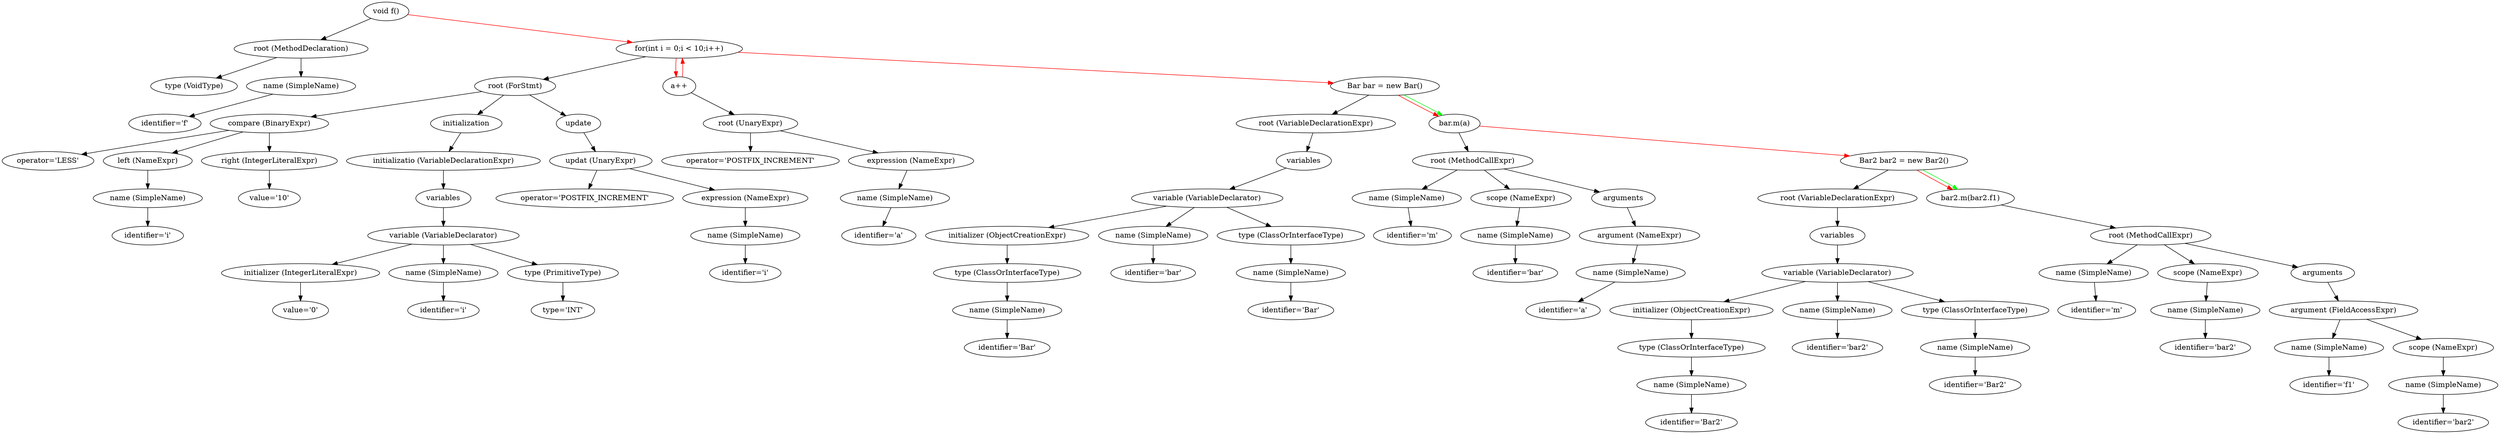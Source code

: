digraph {
n0 [label="void f()" , line=10, hasException=" false"];
n1 [label="root (MethodDeclaration)", ast_node="true"];
n0 -> n1[color=black];
n2 [label="type (VoidType)", ast_node="true"];
n1 -> n2[color=black];
n3 [label="name (SimpleName)", ast_node="true"];
n1 -> n3[color=black];
n4 [label="identifier='f'", ast_node="true"];
n3 -> n4[color=black];
n5 [label="for(int i = 0;i < 10;i++)" , line=11, hasException=" false"];
n6 [label="root (ForStmt)", ast_node="true"];
n5 -> n6[color=black];
n7 [label="compare (BinaryExpr)", ast_node="true"];
n6 -> n7[color=black];
n8 [label="operator='LESS'", ast_node="true"];
n7 -> n8[color=black];
n9 [label="left (NameExpr)", ast_node="true"];
n7 -> n9[color=black];
n10 [label="name (SimpleName)", ast_node="true"];
n9 -> n10[color=black];
n11 [label="identifier='i'", ast_node="true"];
n10 -> n11[color=black];
n12 [label="right (IntegerLiteralExpr)", ast_node="true"];
n7 -> n12[color=black];
n13 [label="value='10'", ast_node="true"];
n12 -> n13[color=black];
n14 [label="initialization", ast_node="true"];
n6 -> n14[color=black];
n15 [label="initializatio (VariableDeclarationExpr)", ast_node="true"];
n14 -> n15[color=black];
n16 [label="variables", ast_node="true"];
n15 -> n16[color=black];
n17 [label="variable (VariableDeclarator)", ast_node="true"];
n16 -> n17[color=black];
n18 [label="initializer (IntegerLiteralExpr)", ast_node="true"];
n17 -> n18[color=black];
n19 [label="value='0'", ast_node="true"];
n18 -> n19[color=black];
n20 [label="name (SimpleName)", ast_node="true"];
n17 -> n20[color=black];
n21 [label="identifier='i'", ast_node="true"];
n20 -> n21[color=black];
n22 [label="type (PrimitiveType)", ast_node="true"];
n17 -> n22[color=black];
n23 [label="type='INT'", ast_node="true"];
n22 -> n23[color=black];
n24 [label="update", ast_node="true"];
n6 -> n24[color=black];
n25 [label="updat (UnaryExpr)", ast_node="true"];
n24 -> n25[color=black];
n26 [label="operator='POSTFIX_INCREMENT'", ast_node="true"];
n25 -> n26[color=black];
n27 [label="expression (NameExpr)", ast_node="true"];
n25 -> n27[color=black];
n28 [label="name (SimpleName)", ast_node="true"];
n27 -> n28[color=black];
n29 [label="identifier='i'", ast_node="true"];
n28 -> n29[color=black];
n0 -> n5[color=red];
n30 [label="a++" , line=12, hasException=" false"];
n31 [label="root (UnaryExpr)", ast_node="true"];
n30 -> n31[color=black];
n32 [label="operator='POSTFIX_INCREMENT'", ast_node="true"];
n31 -> n32[color=black];
n33 [label="expression (NameExpr)", ast_node="true"];
n31 -> n33[color=black];
n34 [label="name (SimpleName)", ast_node="true"];
n33 -> n34[color=black];
n35 [label="identifier='a'", ast_node="true"];
n34 -> n35[color=black];
n36 [label="Bar bar = new Bar()" , line=14, hasException=" false"];
n37 [label="root (VariableDeclarationExpr)", ast_node="true"];
n36 -> n37[color=black];
n38 [label="variables", ast_node="true"];
n37 -> n38[color=black];
n39 [label="variable (VariableDeclarator)", ast_node="true"];
n38 -> n39[color=black];
n40 [label="initializer (ObjectCreationExpr)", ast_node="true"];
n39 -> n40[color=black];
n41 [label="type (ClassOrInterfaceType)", ast_node="true"];
n40 -> n41[color=black];
n42 [label="name (SimpleName)", ast_node="true"];
n41 -> n42[color=black];
n43 [label="identifier='Bar'", ast_node="true"];
n42 -> n43[color=black];
n44 [label="name (SimpleName)", ast_node="true"];
n39 -> n44[color=black];
n45 [label="identifier='bar'", ast_node="true"];
n44 -> n45[color=black];
n46 [label="type (ClassOrInterfaceType)", ast_node="true"];
n39 -> n46[color=black];
n47 [label="name (SimpleName)", ast_node="true"];
n46 -> n47[color=black];
n48 [label="identifier='Bar'", ast_node="true"];
n47 -> n48[color=black];
n5 -> n30[color=red];
n5 -> n36[color=red];
n30 -> n5[color=red];
n49 [label="bar.m(a)" , line=15, hasException=" false"];
n50 [label="root (MethodCallExpr)", ast_node="true"];
n49 -> n50[color=black];
n51 [label="name (SimpleName)", ast_node="true"];
n50 -> n51[color=black];
n52 [label="identifier='m'", ast_node="true"];
n51 -> n52[color=black];
n53 [label="scope (NameExpr)", ast_node="true"];
n50 -> n53[color=black];
n54 [label="name (SimpleName)", ast_node="true"];
n53 -> n54[color=black];
n55 [label="identifier='bar'", ast_node="true"];
n54 -> n55[color=black];
n56 [label="arguments", ast_node="true"];
n50 -> n56[color=black];
n57 [label="argument (NameExpr)", ast_node="true"];
n56 -> n57[color=black];
n58 [label="name (SimpleName)", ast_node="true"];
n57 -> n58[color=black];
n59 [label="identifier='a'", ast_node="true"];
n58 -> n59[color=black];
n36 -> n49[color=red];
n60 [label="Bar2 bar2 = new Bar2()" , line=16, hasException=" false"];
n61 [label="root (VariableDeclarationExpr)", ast_node="true"];
n60 -> n61[color=black];
n62 [label="variables", ast_node="true"];
n61 -> n62[color=black];
n63 [label="variable (VariableDeclarator)", ast_node="true"];
n62 -> n63[color=black];
n64 [label="initializer (ObjectCreationExpr)", ast_node="true"];
n63 -> n64[color=black];
n65 [label="type (ClassOrInterfaceType)", ast_node="true"];
n64 -> n65[color=black];
n66 [label="name (SimpleName)", ast_node="true"];
n65 -> n66[color=black];
n67 [label="identifier='Bar2'", ast_node="true"];
n66 -> n67[color=black];
n68 [label="name (SimpleName)", ast_node="true"];
n63 -> n68[color=black];
n69 [label="identifier='bar2'", ast_node="true"];
n68 -> n69[color=black];
n70 [label="type (ClassOrInterfaceType)", ast_node="true"];
n63 -> n70[color=black];
n71 [label="name (SimpleName)", ast_node="true"];
n70 -> n71[color=black];
n72 [label="identifier='Bar2'", ast_node="true"];
n71 -> n72[color=black];
n49 -> n60[color=red];
n73 [label="bar2.m(bar2.f1)" , line=17, hasException=" false"];
n74 [label="root (MethodCallExpr)", ast_node="true"];
n73 -> n74[color=black];
n75 [label="name (SimpleName)", ast_node="true"];
n74 -> n75[color=black];
n76 [label="identifier='m'", ast_node="true"];
n75 -> n76[color=black];
n77 [label="scope (NameExpr)", ast_node="true"];
n74 -> n77[color=black];
n78 [label="name (SimpleName)", ast_node="true"];
n77 -> n78[color=black];
n79 [label="identifier='bar2'", ast_node="true"];
n78 -> n79[color=black];
n80 [label="arguments", ast_node="true"];
n74 -> n80[color=black];
n81 [label="argument (FieldAccessExpr)", ast_node="true"];
n80 -> n81[color=black];
n82 [label="name (SimpleName)", ast_node="true"];
n81 -> n82[color=black];
n83 [label="identifier='f1'", ast_node="true"];
n82 -> n83[color=black];
n84 [label="scope (NameExpr)", ast_node="true"];
n81 -> n84[color=black];
n85 [label="name (SimpleName)", ast_node="true"];
n84 -> n85[color=black];
n86 [label="identifier='bar2'", ast_node="true"];
n85 -> n86[color=black];
n60 -> n73[color=red];
n60 -> n73[color=green];
n36 -> n49[color=green];
}